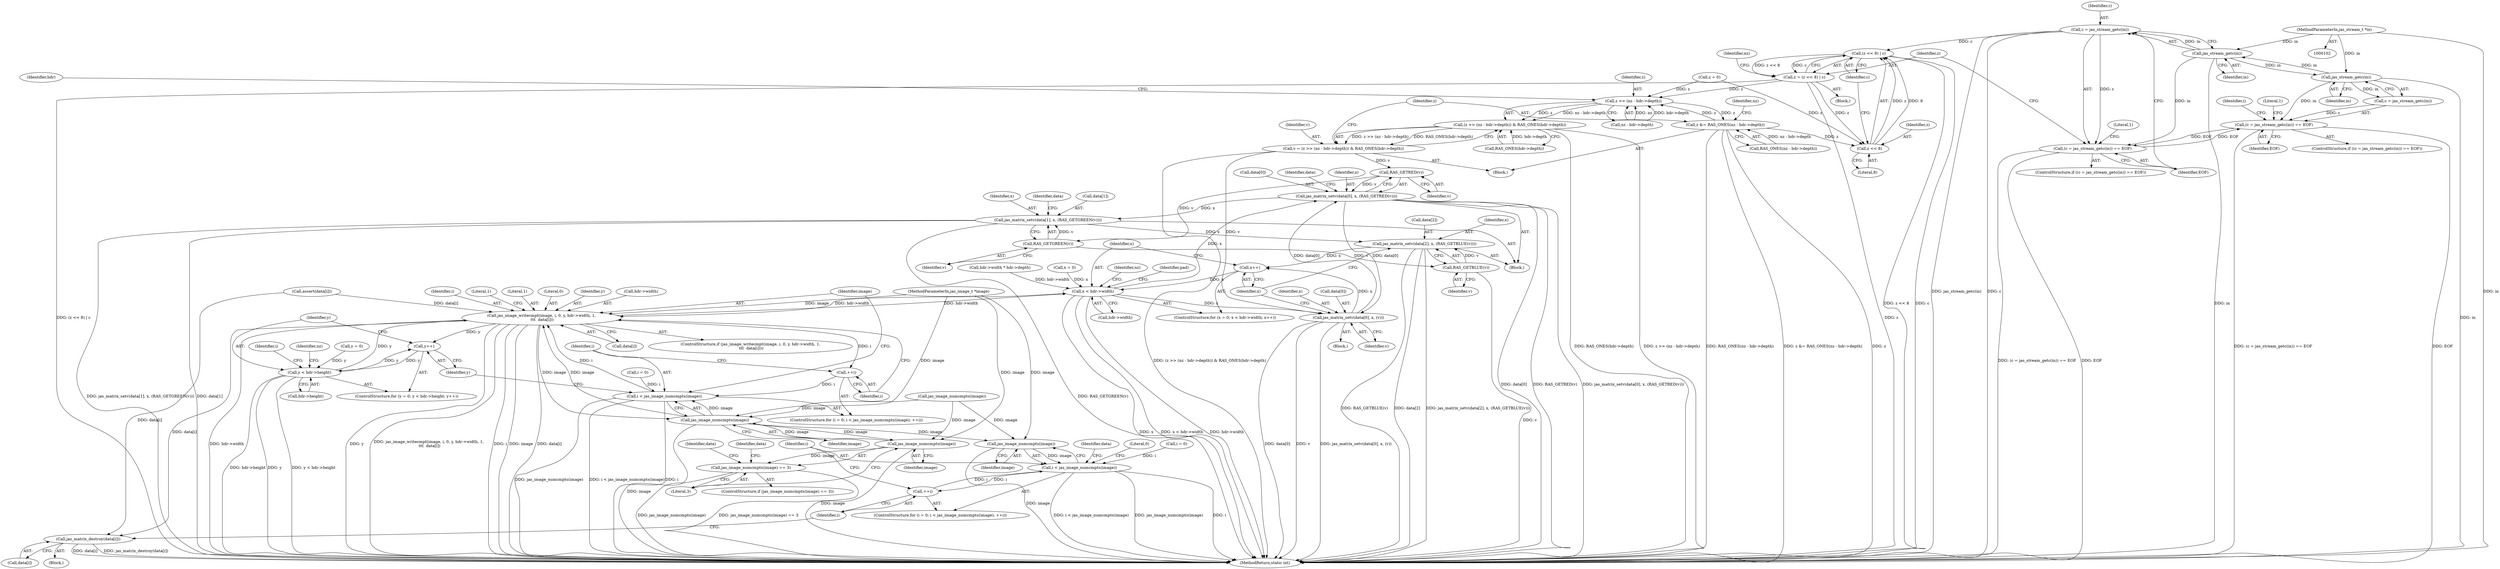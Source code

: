 digraph "0_jasper_411a4068f8c464e883358bf403a3e25158863823_0@API" {
"1000198" [label="(Call,c = jas_stream_getc(in))"];
"1000200" [label="(Call,jas_stream_getc(in))"];
"1000286" [label="(Call,jas_stream_getc(in))"];
"1000103" [label="(MethodParameterIn,jas_stream_t *in)"];
"1000197" [label="(Call,(c = jas_stream_getc(in)) == EOF)"];
"1000283" [label="(Call,(c = jas_stream_getc(in)) == EOF)"];
"1000209" [label="(Call,(z << 8) | c)"];
"1000207" [label="(Call,z = (z << 8) | c)"];
"1000210" [label="(Call,z << 8)"];
"1000220" [label="(Call,z >> (nz - hdr->depth))"];
"1000219" [label="(Call,(z >> (nz - hdr->depth)) & RAS_ONES(hdr->depth))"];
"1000217" [label="(Call,v = (z >> (nz - hdr->depth)) & RAS_ONES(hdr->depth))"];
"1000255" [label="(Call,RAS_GETRED(v))"];
"1000250" [label="(Call,jas_matrix_setv(data[0], x, (RAS_GETRED(v))))"];
"1000257" [label="(Call,jas_matrix_setv(data[1], x, (RAS_GETGREEN(v))))"];
"1000264" [label="(Call,jas_matrix_setv(data[2], x, (RAS_GETBLUE(v))))"];
"1000186" [label="(Call,x++)"];
"1000181" [label="(Call,x < hdr->width)"];
"1000273" [label="(Call,jas_matrix_setv(data[0], x, (v)))"];
"1000305" [label="(Call,jas_image_writecmpt(image, i, 0, y, hdr->width, 1,\n \t\t\t  data[i]))"];
"1000168" [label="(Call,y++)"];
"1000163" [label="(Call,y < hdr->height)"];
"1000299" [label="(Call,jas_image_numcmpts(image))"];
"1000246" [label="(Call,jas_image_numcmpts(image))"];
"1000245" [label="(Call,jas_image_numcmpts(image) == 3)"];
"1000297" [label="(Call,i < jas_image_numcmpts(image))"];
"1000327" [label="(Call,jas_image_numcmpts(image))"];
"1000325" [label="(Call,i < jas_image_numcmpts(image))"];
"1000329" [label="(Call,++i)"];
"1000301" [label="(Call,++i)"];
"1000332" [label="(Call,jas_matrix_destroy(data[i]))"];
"1000262" [label="(Call,RAS_GETGREEN(v))"];
"1000269" [label="(Call,RAS_GETBLUE(v))"];
"1000231" [label="(Call,z &= RAS_ONES(nz - hdr->depth))"];
"1000202" [label="(Identifier,EOF)"];
"1000208" [label="(Identifier,z)"];
"1000182" [label="(Identifier,x)"];
"1000250" [label="(Call,jas_matrix_setv(data[0], x, (RAS_GETRED(v))))"];
"1000277" [label="(Identifier,x)"];
"1000212" [label="(Literal,8)"];
"1000288" [label="(Identifier,EOF)"];
"1000282" [label="(ControlStructure,if ((c = jas_stream_getc(in)) == EOF))"];
"1000333" [label="(Call,data[i])"];
"1000210" [label="(Call,z << 8)"];
"1000325" [label="(Call,i < jas_image_numcmpts(image))"];
"1000278" [label="(Identifier,v)"];
"1000294" [label="(Call,i = 0)"];
"1000197" [label="(Call,(c = jas_stream_getc(in)) == EOF)"];
"1000338" [label="(MethodReturn,static int)"];
"1000164" [label="(Identifier,y)"];
"1000257" [label="(Call,jas_matrix_setv(data[1], x, (RAS_GETGREEN(v))))"];
"1000222" [label="(Call,nz - hdr->depth)"];
"1000308" [label="(Literal,0)"];
"1000211" [label="(Identifier,z)"];
"1000300" [label="(Identifier,image)"];
"1000309" [label="(Identifier,y)"];
"1000188" [label="(Block,)"];
"1000165" [label="(Call,hdr->height)"];
"1000249" [label="(Block,)"];
"1000334" [label="(Identifier,data)"];
"1000217" [label="(Call,v = (z >> (nz - hdr->depth)) & RAS_ONES(hdr->depth))"];
"1000195" [label="(Block,)"];
"1000337" [label="(Literal,0)"];
"1000199" [label="(Identifier,c)"];
"1000159" [label="(ControlStructure,for (y = 0; y < hdr->height; y++))"];
"1000177" [label="(ControlStructure,for (x = 0; x < hdr->width; x++))"];
"1000251" [label="(Call,data[0])"];
"1000174" [label="(Call,z = 0)"];
"1000232" [label="(Identifier,z)"];
"1000269" [label="(Call,RAS_GETBLUE(v))"];
"1000305" [label="(Call,jas_image_writecmpt(image, i, 0, y, hdr->width, 1,\n \t\t\t  data[i]))"];
"1000106" [label="(MethodParameterIn,jas_image_t *image)"];
"1000172" [label="(Identifier,nz)"];
"1000261" [label="(Identifier,x)"];
"1000299" [label="(Call,jas_image_numcmpts(image))"];
"1000275" [label="(Identifier,data)"];
"1000233" [label="(Call,RAS_ONES(nz - hdr->depth))"];
"1000265" [label="(Call,data[2])"];
"1000306" [label="(Identifier,image)"];
"1000322" [label="(Call,i = 0)"];
"1000266" [label="(Identifier,data)"];
"1000160" [label="(Call,y = 0)"];
"1000191" [label="(Identifier,nz)"];
"1000328" [label="(Identifier,image)"];
"1000280" [label="(Identifier,pad)"];
"1000231" [label="(Call,z &= RAS_ONES(nz - hdr->depth))"];
"1000196" [label="(ControlStructure,if ((c = jas_stream_getc(in)) == EOF))"];
"1000248" [label="(Literal,3)"];
"1000314" [label="(Call,data[i])"];
"1000268" [label="(Identifier,x)"];
"1000221" [label="(Identifier,z)"];
"1000262" [label="(Call,RAS_GETGREEN(v))"];
"1000323" [label="(Identifier,i)"];
"1000201" [label="(Identifier,in)"];
"1000150" [label="(Call,hdr->width * hdr->depth)"];
"1000310" [label="(Call,hdr->width)"];
"1000286" [label="(Call,jas_stream_getc(in))"];
"1000258" [label="(Call,data[1])"];
"1000246" [label="(Call,jas_image_numcmpts(image))"];
"1000330" [label="(Identifier,i)"];
"1000220" [label="(Call,z >> (nz - hdr->depth))"];
"1000332" [label="(Call,jas_matrix_destroy(data[i]))"];
"1000263" [label="(Identifier,v)"];
"1000307" [label="(Identifier,i)"];
"1000320" [label="(Literal,1)"];
"1000207" [label="(Call,z = (z << 8) | c)"];
"1000252" [label="(Identifier,data)"];
"1000331" [label="(Block,)"];
"1000215" [label="(Identifier,nz)"];
"1000256" [label="(Identifier,v)"];
"1000126" [label="(Call,jas_image_numcmpts(image))"];
"1000292" [label="(Literal,1)"];
"1000219" [label="(Call,(z >> (nz - hdr->depth)) & RAS_ONES(hdr->depth))"];
"1000293" [label="(ControlStructure,for (i = 0; i < jas_image_numcmpts(image); ++i))"];
"1000287" [label="(Identifier,in)"];
"1000139" [label="(Call,assert(data[i]))"];
"1000321" [label="(ControlStructure,for (i = 0; i < jas_image_numcmpts(image); ++i))"];
"1000244" [label="(ControlStructure,if (jas_image_numcmpts(image) == 3))"];
"1000264" [label="(Call,jas_matrix_setv(data[2], x, (RAS_GETBLUE(v))))"];
"1000183" [label="(Call,hdr->width)"];
"1000295" [label="(Identifier,i)"];
"1000200" [label="(Call,jas_stream_getc(in))"];
"1000206" [label="(Literal,1)"];
"1000329" [label="(Call,++i)"];
"1000298" [label="(Identifier,i)"];
"1000259" [label="(Identifier,data)"];
"1000274" [label="(Call,data[0])"];
"1000209" [label="(Call,(z << 8) | c)"];
"1000284" [label="(Call,c = jas_stream_getc(in))"];
"1000304" [label="(ControlStructure,if (jas_image_writecmpt(image, i, 0, y, hdr->width, 1,\n \t\t\t  data[i])))"];
"1000227" [label="(Call,RAS_ONES(hdr->depth))"];
"1000178" [label="(Call,x = 0)"];
"1000273" [label="(Call,jas_matrix_setv(data[0], x, (v)))"];
"1000283" [label="(Call,(c = jas_stream_getc(in)) == EOF)"];
"1000169" [label="(Identifier,y)"];
"1000163" [label="(Call,y < hdr->height)"];
"1000270" [label="(Identifier,v)"];
"1000247" [label="(Identifier,image)"];
"1000255" [label="(Call,RAS_GETRED(v))"];
"1000327" [label="(Call,jas_image_numcmpts(image))"];
"1000213" [label="(Identifier,c)"];
"1000218" [label="(Identifier,v)"];
"1000326" [label="(Identifier,i)"];
"1000187" [label="(Identifier,x)"];
"1000297" [label="(Call,i < jas_image_numcmpts(image))"];
"1000302" [label="(Identifier,i)"];
"1000254" [label="(Identifier,x)"];
"1000301" [label="(Call,++i)"];
"1000272" [label="(Block,)"];
"1000313" [label="(Literal,1)"];
"1000240" [label="(Identifier,nz)"];
"1000245" [label="(Call,jas_image_numcmpts(image) == 3)"];
"1000103" [label="(MethodParameterIn,jas_stream_t *in)"];
"1000229" [label="(Identifier,hdr)"];
"1000168" [label="(Call,y++)"];
"1000181" [label="(Call,x < hdr->width)"];
"1000198" [label="(Call,c = jas_stream_getc(in))"];
"1000186" [label="(Call,x++)"];
"1000198" -> "1000197"  [label="AST: "];
"1000198" -> "1000200"  [label="CFG: "];
"1000199" -> "1000198"  [label="AST: "];
"1000200" -> "1000198"  [label="AST: "];
"1000202" -> "1000198"  [label="CFG: "];
"1000198" -> "1000338"  [label="DDG: jas_stream_getc(in)"];
"1000198" -> "1000338"  [label="DDG: c"];
"1000198" -> "1000197"  [label="DDG: c"];
"1000200" -> "1000198"  [label="DDG: in"];
"1000198" -> "1000209"  [label="DDG: c"];
"1000200" -> "1000201"  [label="CFG: "];
"1000201" -> "1000200"  [label="AST: "];
"1000200" -> "1000338"  [label="DDG: in"];
"1000200" -> "1000197"  [label="DDG: in"];
"1000286" -> "1000200"  [label="DDG: in"];
"1000103" -> "1000200"  [label="DDG: in"];
"1000200" -> "1000286"  [label="DDG: in"];
"1000286" -> "1000284"  [label="AST: "];
"1000286" -> "1000287"  [label="CFG: "];
"1000287" -> "1000286"  [label="AST: "];
"1000284" -> "1000286"  [label="CFG: "];
"1000286" -> "1000338"  [label="DDG: in"];
"1000286" -> "1000283"  [label="DDG: in"];
"1000286" -> "1000284"  [label="DDG: in"];
"1000103" -> "1000286"  [label="DDG: in"];
"1000103" -> "1000102"  [label="AST: "];
"1000103" -> "1000338"  [label="DDG: in"];
"1000197" -> "1000196"  [label="AST: "];
"1000197" -> "1000202"  [label="CFG: "];
"1000202" -> "1000197"  [label="AST: "];
"1000206" -> "1000197"  [label="CFG: "];
"1000208" -> "1000197"  [label="CFG: "];
"1000197" -> "1000338"  [label="DDG: (c = jas_stream_getc(in)) == EOF"];
"1000197" -> "1000338"  [label="DDG: EOF"];
"1000283" -> "1000197"  [label="DDG: EOF"];
"1000197" -> "1000283"  [label="DDG: EOF"];
"1000283" -> "1000282"  [label="AST: "];
"1000283" -> "1000288"  [label="CFG: "];
"1000284" -> "1000283"  [label="AST: "];
"1000288" -> "1000283"  [label="AST: "];
"1000292" -> "1000283"  [label="CFG: "];
"1000295" -> "1000283"  [label="CFG: "];
"1000283" -> "1000338"  [label="DDG: EOF"];
"1000283" -> "1000338"  [label="DDG: (c = jas_stream_getc(in)) == EOF"];
"1000284" -> "1000283"  [label="DDG: c"];
"1000209" -> "1000207"  [label="AST: "];
"1000209" -> "1000213"  [label="CFG: "];
"1000210" -> "1000209"  [label="AST: "];
"1000213" -> "1000209"  [label="AST: "];
"1000207" -> "1000209"  [label="CFG: "];
"1000209" -> "1000338"  [label="DDG: z << 8"];
"1000209" -> "1000338"  [label="DDG: c"];
"1000209" -> "1000207"  [label="DDG: z << 8"];
"1000209" -> "1000207"  [label="DDG: c"];
"1000210" -> "1000209"  [label="DDG: z"];
"1000210" -> "1000209"  [label="DDG: 8"];
"1000207" -> "1000195"  [label="AST: "];
"1000208" -> "1000207"  [label="AST: "];
"1000215" -> "1000207"  [label="CFG: "];
"1000207" -> "1000338"  [label="DDG: (z << 8) | c"];
"1000207" -> "1000338"  [label="DDG: z"];
"1000207" -> "1000210"  [label="DDG: z"];
"1000207" -> "1000220"  [label="DDG: z"];
"1000210" -> "1000212"  [label="CFG: "];
"1000211" -> "1000210"  [label="AST: "];
"1000212" -> "1000210"  [label="AST: "];
"1000213" -> "1000210"  [label="CFG: "];
"1000231" -> "1000210"  [label="DDG: z"];
"1000174" -> "1000210"  [label="DDG: z"];
"1000220" -> "1000219"  [label="AST: "];
"1000220" -> "1000222"  [label="CFG: "];
"1000221" -> "1000220"  [label="AST: "];
"1000222" -> "1000220"  [label="AST: "];
"1000229" -> "1000220"  [label="CFG: "];
"1000220" -> "1000219"  [label="DDG: z"];
"1000220" -> "1000219"  [label="DDG: nz - hdr->depth"];
"1000231" -> "1000220"  [label="DDG: z"];
"1000174" -> "1000220"  [label="DDG: z"];
"1000222" -> "1000220"  [label="DDG: nz"];
"1000222" -> "1000220"  [label="DDG: hdr->depth"];
"1000220" -> "1000231"  [label="DDG: z"];
"1000219" -> "1000217"  [label="AST: "];
"1000219" -> "1000227"  [label="CFG: "];
"1000227" -> "1000219"  [label="AST: "];
"1000217" -> "1000219"  [label="CFG: "];
"1000219" -> "1000338"  [label="DDG: RAS_ONES(hdr->depth)"];
"1000219" -> "1000338"  [label="DDG: z >> (nz - hdr->depth)"];
"1000219" -> "1000217"  [label="DDG: z >> (nz - hdr->depth)"];
"1000219" -> "1000217"  [label="DDG: RAS_ONES(hdr->depth)"];
"1000227" -> "1000219"  [label="DDG: hdr->depth"];
"1000217" -> "1000188"  [label="AST: "];
"1000218" -> "1000217"  [label="AST: "];
"1000232" -> "1000217"  [label="CFG: "];
"1000217" -> "1000338"  [label="DDG: (z >> (nz - hdr->depth)) & RAS_ONES(hdr->depth)"];
"1000217" -> "1000255"  [label="DDG: v"];
"1000217" -> "1000273"  [label="DDG: v"];
"1000255" -> "1000250"  [label="AST: "];
"1000255" -> "1000256"  [label="CFG: "];
"1000256" -> "1000255"  [label="AST: "];
"1000250" -> "1000255"  [label="CFG: "];
"1000255" -> "1000250"  [label="DDG: v"];
"1000255" -> "1000262"  [label="DDG: v"];
"1000250" -> "1000249"  [label="AST: "];
"1000251" -> "1000250"  [label="AST: "];
"1000254" -> "1000250"  [label="AST: "];
"1000259" -> "1000250"  [label="CFG: "];
"1000250" -> "1000338"  [label="DDG: data[0]"];
"1000250" -> "1000338"  [label="DDG: RAS_GETRED(v)"];
"1000250" -> "1000338"  [label="DDG: jas_matrix_setv(data[0], x, (RAS_GETRED(v)))"];
"1000273" -> "1000250"  [label="DDG: data[0]"];
"1000181" -> "1000250"  [label="DDG: x"];
"1000250" -> "1000257"  [label="DDG: x"];
"1000250" -> "1000273"  [label="DDG: data[0]"];
"1000257" -> "1000249"  [label="AST: "];
"1000257" -> "1000262"  [label="CFG: "];
"1000258" -> "1000257"  [label="AST: "];
"1000261" -> "1000257"  [label="AST: "];
"1000262" -> "1000257"  [label="AST: "];
"1000266" -> "1000257"  [label="CFG: "];
"1000257" -> "1000338"  [label="DDG: data[1]"];
"1000257" -> "1000338"  [label="DDG: RAS_GETGREEN(v)"];
"1000257" -> "1000338"  [label="DDG: jas_matrix_setv(data[1], x, (RAS_GETGREEN(v)))"];
"1000262" -> "1000257"  [label="DDG: v"];
"1000257" -> "1000264"  [label="DDG: x"];
"1000264" -> "1000249"  [label="AST: "];
"1000264" -> "1000269"  [label="CFG: "];
"1000265" -> "1000264"  [label="AST: "];
"1000268" -> "1000264"  [label="AST: "];
"1000269" -> "1000264"  [label="AST: "];
"1000187" -> "1000264"  [label="CFG: "];
"1000264" -> "1000338"  [label="DDG: RAS_GETBLUE(v)"];
"1000264" -> "1000338"  [label="DDG: data[2]"];
"1000264" -> "1000338"  [label="DDG: jas_matrix_setv(data[2], x, (RAS_GETBLUE(v)))"];
"1000264" -> "1000186"  [label="DDG: x"];
"1000269" -> "1000264"  [label="DDG: v"];
"1000186" -> "1000177"  [label="AST: "];
"1000186" -> "1000187"  [label="CFG: "];
"1000187" -> "1000186"  [label="AST: "];
"1000182" -> "1000186"  [label="CFG: "];
"1000186" -> "1000181"  [label="DDG: x"];
"1000273" -> "1000186"  [label="DDG: x"];
"1000181" -> "1000177"  [label="AST: "];
"1000181" -> "1000183"  [label="CFG: "];
"1000182" -> "1000181"  [label="AST: "];
"1000183" -> "1000181"  [label="AST: "];
"1000191" -> "1000181"  [label="CFG: "];
"1000280" -> "1000181"  [label="CFG: "];
"1000181" -> "1000338"  [label="DDG: x"];
"1000181" -> "1000338"  [label="DDG: x < hdr->width"];
"1000181" -> "1000338"  [label="DDG: hdr->width"];
"1000178" -> "1000181"  [label="DDG: x"];
"1000305" -> "1000181"  [label="DDG: hdr->width"];
"1000150" -> "1000181"  [label="DDG: hdr->width"];
"1000181" -> "1000273"  [label="DDG: x"];
"1000181" -> "1000305"  [label="DDG: hdr->width"];
"1000273" -> "1000272"  [label="AST: "];
"1000273" -> "1000278"  [label="CFG: "];
"1000274" -> "1000273"  [label="AST: "];
"1000277" -> "1000273"  [label="AST: "];
"1000278" -> "1000273"  [label="AST: "];
"1000187" -> "1000273"  [label="CFG: "];
"1000273" -> "1000338"  [label="DDG: data[0]"];
"1000273" -> "1000338"  [label="DDG: v"];
"1000273" -> "1000338"  [label="DDG: jas_matrix_setv(data[0], x, (v))"];
"1000305" -> "1000304"  [label="AST: "];
"1000305" -> "1000314"  [label="CFG: "];
"1000306" -> "1000305"  [label="AST: "];
"1000307" -> "1000305"  [label="AST: "];
"1000308" -> "1000305"  [label="AST: "];
"1000309" -> "1000305"  [label="AST: "];
"1000310" -> "1000305"  [label="AST: "];
"1000313" -> "1000305"  [label="AST: "];
"1000314" -> "1000305"  [label="AST: "];
"1000320" -> "1000305"  [label="CFG: "];
"1000302" -> "1000305"  [label="CFG: "];
"1000305" -> "1000338"  [label="DDG: hdr->width"];
"1000305" -> "1000338"  [label="DDG: y"];
"1000305" -> "1000338"  [label="DDG: jas_image_writecmpt(image, i, 0, y, hdr->width, 1,\n \t\t\t  data[i])"];
"1000305" -> "1000338"  [label="DDG: i"];
"1000305" -> "1000338"  [label="DDG: image"];
"1000305" -> "1000338"  [label="DDG: data[i]"];
"1000305" -> "1000168"  [label="DDG: y"];
"1000305" -> "1000299"  [label="DDG: image"];
"1000305" -> "1000301"  [label="DDG: i"];
"1000299" -> "1000305"  [label="DDG: image"];
"1000106" -> "1000305"  [label="DDG: image"];
"1000297" -> "1000305"  [label="DDG: i"];
"1000163" -> "1000305"  [label="DDG: y"];
"1000139" -> "1000305"  [label="DDG: data[i]"];
"1000305" -> "1000332"  [label="DDG: data[i]"];
"1000168" -> "1000159"  [label="AST: "];
"1000168" -> "1000169"  [label="CFG: "];
"1000169" -> "1000168"  [label="AST: "];
"1000164" -> "1000168"  [label="CFG: "];
"1000168" -> "1000163"  [label="DDG: y"];
"1000163" -> "1000168"  [label="DDG: y"];
"1000163" -> "1000159"  [label="AST: "];
"1000163" -> "1000165"  [label="CFG: "];
"1000164" -> "1000163"  [label="AST: "];
"1000165" -> "1000163"  [label="AST: "];
"1000172" -> "1000163"  [label="CFG: "];
"1000323" -> "1000163"  [label="CFG: "];
"1000163" -> "1000338"  [label="DDG: y"];
"1000163" -> "1000338"  [label="DDG: y < hdr->height"];
"1000163" -> "1000338"  [label="DDG: hdr->height"];
"1000160" -> "1000163"  [label="DDG: y"];
"1000299" -> "1000297"  [label="AST: "];
"1000299" -> "1000300"  [label="CFG: "];
"1000300" -> "1000299"  [label="AST: "];
"1000297" -> "1000299"  [label="CFG: "];
"1000299" -> "1000338"  [label="DDG: image"];
"1000299" -> "1000246"  [label="DDG: image"];
"1000299" -> "1000297"  [label="DDG: image"];
"1000126" -> "1000299"  [label="DDG: image"];
"1000246" -> "1000299"  [label="DDG: image"];
"1000106" -> "1000299"  [label="DDG: image"];
"1000299" -> "1000327"  [label="DDG: image"];
"1000246" -> "1000245"  [label="AST: "];
"1000246" -> "1000247"  [label="CFG: "];
"1000247" -> "1000246"  [label="AST: "];
"1000248" -> "1000246"  [label="CFG: "];
"1000246" -> "1000338"  [label="DDG: image"];
"1000246" -> "1000245"  [label="DDG: image"];
"1000126" -> "1000246"  [label="DDG: image"];
"1000106" -> "1000246"  [label="DDG: image"];
"1000245" -> "1000244"  [label="AST: "];
"1000245" -> "1000248"  [label="CFG: "];
"1000248" -> "1000245"  [label="AST: "];
"1000252" -> "1000245"  [label="CFG: "];
"1000275" -> "1000245"  [label="CFG: "];
"1000245" -> "1000338"  [label="DDG: jas_image_numcmpts(image) == 3"];
"1000245" -> "1000338"  [label="DDG: jas_image_numcmpts(image)"];
"1000297" -> "1000293"  [label="AST: "];
"1000298" -> "1000297"  [label="AST: "];
"1000306" -> "1000297"  [label="CFG: "];
"1000169" -> "1000297"  [label="CFG: "];
"1000297" -> "1000338"  [label="DDG: i"];
"1000297" -> "1000338"  [label="DDG: jas_image_numcmpts(image)"];
"1000297" -> "1000338"  [label="DDG: i < jas_image_numcmpts(image)"];
"1000301" -> "1000297"  [label="DDG: i"];
"1000294" -> "1000297"  [label="DDG: i"];
"1000327" -> "1000325"  [label="AST: "];
"1000327" -> "1000328"  [label="CFG: "];
"1000328" -> "1000327"  [label="AST: "];
"1000325" -> "1000327"  [label="CFG: "];
"1000327" -> "1000338"  [label="DDG: image"];
"1000327" -> "1000325"  [label="DDG: image"];
"1000126" -> "1000327"  [label="DDG: image"];
"1000106" -> "1000327"  [label="DDG: image"];
"1000325" -> "1000321"  [label="AST: "];
"1000326" -> "1000325"  [label="AST: "];
"1000334" -> "1000325"  [label="CFG: "];
"1000337" -> "1000325"  [label="CFG: "];
"1000325" -> "1000338"  [label="DDG: i"];
"1000325" -> "1000338"  [label="DDG: i < jas_image_numcmpts(image)"];
"1000325" -> "1000338"  [label="DDG: jas_image_numcmpts(image)"];
"1000329" -> "1000325"  [label="DDG: i"];
"1000322" -> "1000325"  [label="DDG: i"];
"1000325" -> "1000329"  [label="DDG: i"];
"1000329" -> "1000321"  [label="AST: "];
"1000329" -> "1000330"  [label="CFG: "];
"1000330" -> "1000329"  [label="AST: "];
"1000326" -> "1000329"  [label="CFG: "];
"1000301" -> "1000293"  [label="AST: "];
"1000301" -> "1000302"  [label="CFG: "];
"1000302" -> "1000301"  [label="AST: "];
"1000298" -> "1000301"  [label="CFG: "];
"1000332" -> "1000331"  [label="AST: "];
"1000332" -> "1000333"  [label="CFG: "];
"1000333" -> "1000332"  [label="AST: "];
"1000330" -> "1000332"  [label="CFG: "];
"1000332" -> "1000338"  [label="DDG: data[i]"];
"1000332" -> "1000338"  [label="DDG: jas_matrix_destroy(data[i])"];
"1000139" -> "1000332"  [label="DDG: data[i]"];
"1000262" -> "1000263"  [label="CFG: "];
"1000263" -> "1000262"  [label="AST: "];
"1000262" -> "1000269"  [label="DDG: v"];
"1000269" -> "1000270"  [label="CFG: "];
"1000270" -> "1000269"  [label="AST: "];
"1000269" -> "1000338"  [label="DDG: v"];
"1000231" -> "1000188"  [label="AST: "];
"1000231" -> "1000233"  [label="CFG: "];
"1000232" -> "1000231"  [label="AST: "];
"1000233" -> "1000231"  [label="AST: "];
"1000240" -> "1000231"  [label="CFG: "];
"1000231" -> "1000338"  [label="DDG: RAS_ONES(nz - hdr->depth)"];
"1000231" -> "1000338"  [label="DDG: z &= RAS_ONES(nz - hdr->depth)"];
"1000231" -> "1000338"  [label="DDG: z"];
"1000233" -> "1000231"  [label="DDG: nz - hdr->depth"];
}
